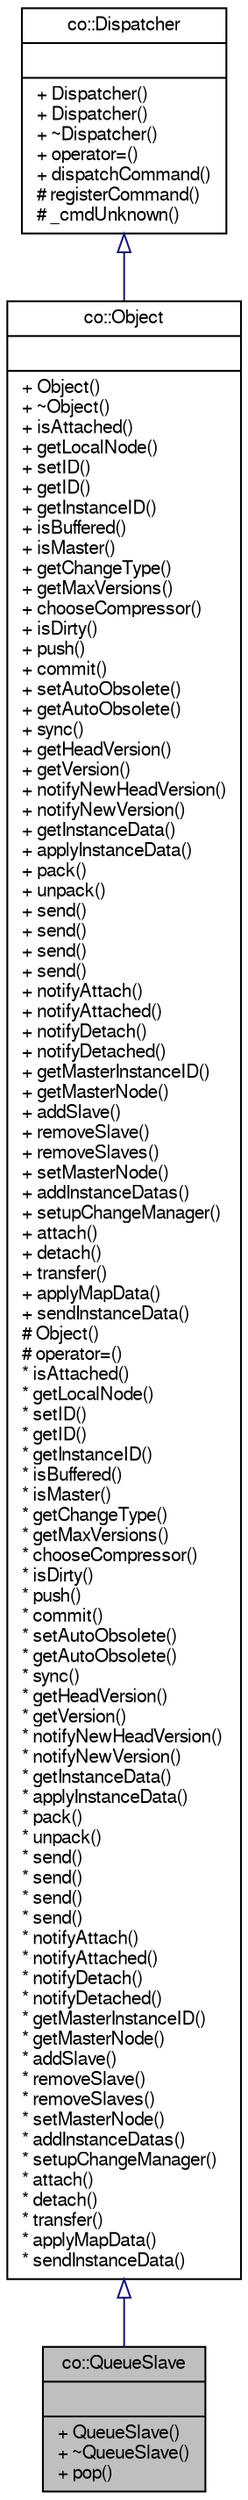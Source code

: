 digraph G
{
  edge [fontname="FreeSans",fontsize="10",labelfontname="FreeSans",labelfontsize="10"];
  node [fontname="FreeSans",fontsize="10",shape=record];
  Node1 [label="{co::QueueSlave\n||+ QueueSlave()\l+ ~QueueSlave()\l+ pop()\l}",height=0.2,width=0.4,color="black", fillcolor="grey75", style="filled" fontcolor="black"];
  Node2 -> Node1 [dir="back",color="midnightblue",fontsize="10",style="solid",arrowtail="onormal",fontname="FreeSans"];
  Node2 [label="{co::Object\n||+ Object()\l+ ~Object()\l+ isAttached()\l+ getLocalNode()\l+ setID()\l+ getID()\l+ getInstanceID()\l+ isBuffered()\l+ isMaster()\l+ getChangeType()\l+ getMaxVersions()\l+ chooseCompressor()\l+ isDirty()\l+ push()\l+ commit()\l+ setAutoObsolete()\l+ getAutoObsolete()\l+ sync()\l+ getHeadVersion()\l+ getVersion()\l+ notifyNewHeadVersion()\l+ notifyNewVersion()\l+ getInstanceData()\l+ applyInstanceData()\l+ pack()\l+ unpack()\l+ send()\l+ send()\l+ send()\l+ send()\l+ notifyAttach()\l+ notifyAttached()\l+ notifyDetach()\l+ notifyDetached()\l+ getMasterInstanceID()\l+ getMasterNode()\l+ addSlave()\l+ removeSlave()\l+ removeSlaves()\l+ setMasterNode()\l+ addInstanceDatas()\l+ setupChangeManager()\l+ attach()\l+ detach()\l+ transfer()\l+ applyMapData()\l+ sendInstanceData()\l# Object()\l# operator=()\l* isAttached()\l* getLocalNode()\l* setID()\l* getID()\l* getInstanceID()\l* isBuffered()\l* isMaster()\l* getChangeType()\l* getMaxVersions()\l* chooseCompressor()\l* isDirty()\l* push()\l* commit()\l* setAutoObsolete()\l* getAutoObsolete()\l* sync()\l* getHeadVersion()\l* getVersion()\l* notifyNewHeadVersion()\l* notifyNewVersion()\l* getInstanceData()\l* applyInstanceData()\l* pack()\l* unpack()\l* send()\l* send()\l* send()\l* send()\l* notifyAttach()\l* notifyAttached()\l* notifyDetach()\l* notifyDetached()\l* getMasterInstanceID()\l* getMasterNode()\l* addSlave()\l* removeSlave()\l* removeSlaves()\l* setMasterNode()\l* addInstanceDatas()\l* setupChangeManager()\l* attach()\l* detach()\l* transfer()\l* applyMapData()\l* sendInstanceData()\l}",height=0.2,width=0.4,color="black", fillcolor="white", style="filled",URL="$classco_1_1Object.html",tooltip="A generic, distributed object."];
  Node3 -> Node2 [dir="back",color="midnightblue",fontsize="10",style="solid",arrowtail="onormal",fontname="FreeSans"];
  Node3 [label="{co::Dispatcher\n||+ Dispatcher()\l+ Dispatcher()\l+ ~Dispatcher()\l+ operator=()\l+ dispatchCommand()\l# registerCommand()\l# _cmdUnknown()\l}",height=0.2,width=0.4,color="black", fillcolor="white", style="filled",URL="$classco_1_1Dispatcher.html",tooltip="A helper class providing command packet dispatch functionality to networked objects."];
}
